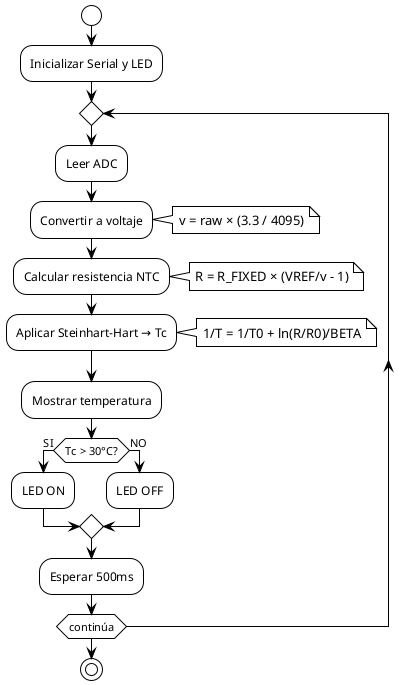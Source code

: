 @startuml lectura_ntc
!theme plain

start

:Inicializar Serial y LED;

repeat
  :Leer ADC;
  
  :Convertir a voltaje;
  note right
    v = raw × (3.3 / 4095)
  end note
  
  :Calcular resistencia NTC;
  note right
    R = R_FIXED × (VREF/v - 1)
  end note
  
  :Aplicar Steinhart-Hart → Tc;
  note right
    1/T = 1/T0 + ln(R/R0)/BETA
  end note
  
  :Mostrar temperatura;
  
  if (Tc > 30°C?) then (SI)
    :LED ON;
  else (NO)
    :LED OFF;
  endif
  
  :Esperar 500ms;

repeat while (continúa)

stop

@enduml
